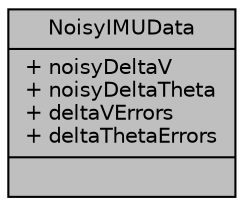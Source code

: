 digraph "NoisyIMUData"
{
 // LATEX_PDF_SIZE
  edge [fontname="Helvetica",fontsize="10",labelfontname="Helvetica",labelfontsize="10"];
  node [fontname="Helvetica",fontsize="10",shape=record];
  Node1 [label="{NoisyIMUData\n|+ noisyDeltaV\l+ noisyDeltaTheta\l+ deltaVErrors\l+ deltaThetaErrors\l|}",height=0.2,width=0.4,color="black", fillcolor="grey75", style="filled", fontcolor="black",tooltip=" "];
}
